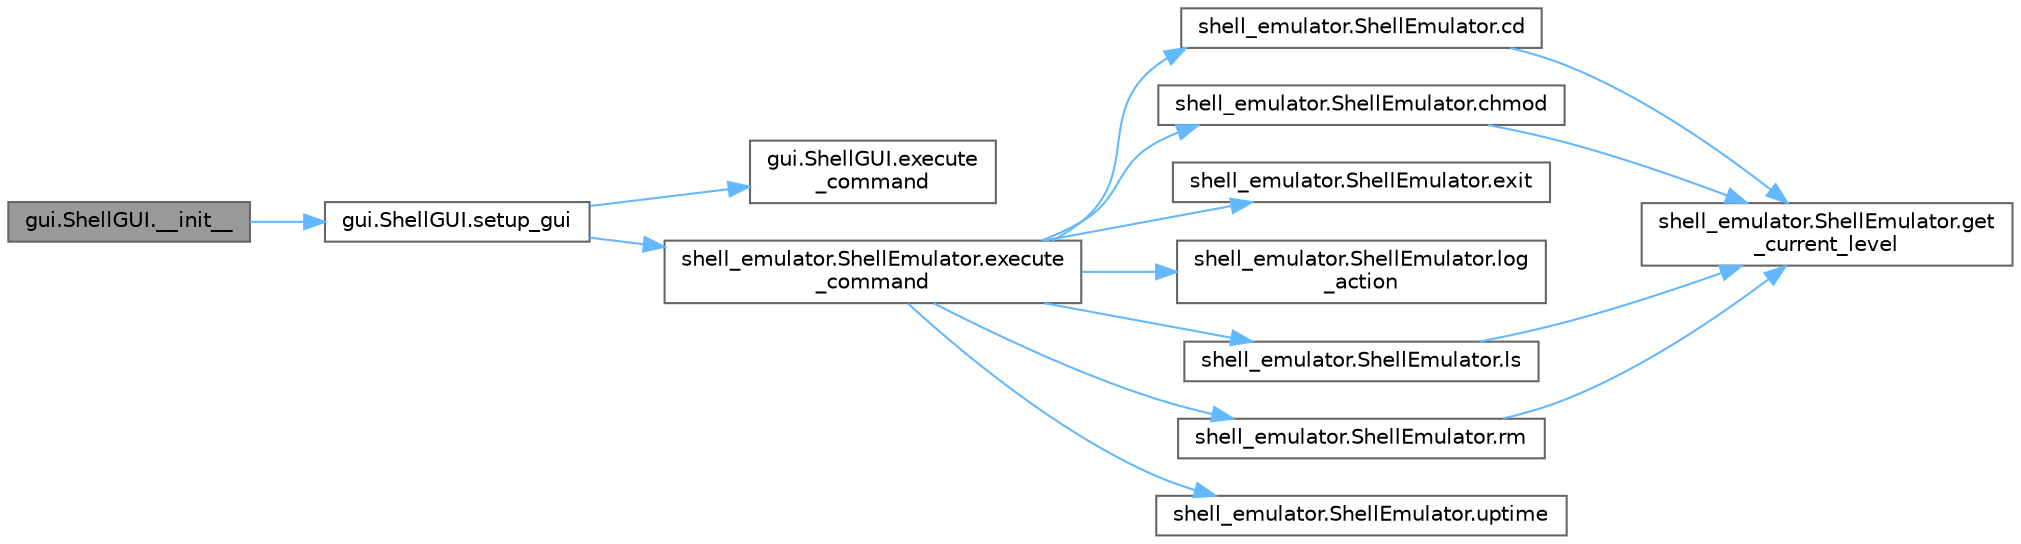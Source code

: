 digraph "gui.ShellGUI.__init__"
{
 // LATEX_PDF_SIZE
  bgcolor="transparent";
  edge [fontname=Helvetica,fontsize=10,labelfontname=Helvetica,labelfontsize=10];
  node [fontname=Helvetica,fontsize=10,shape=box,height=0.2,width=0.4];
  rankdir="LR";
  Node1 [id="Node000001",label="gui.ShellGUI.__init__",height=0.2,width=0.4,color="gray40", fillcolor="grey60", style="filled", fontcolor="black",tooltip=" "];
  Node1 -> Node2 [id="edge1_Node000001_Node000002",color="steelblue1",style="solid",tooltip=" "];
  Node2 [id="Node000002",label="gui.ShellGUI.setup_gui",height=0.2,width=0.4,color="grey40", fillcolor="white", style="filled",URL="$classgui_1_1_shell_g_u_i.html#ac9eb5ca1b38c99863e2d7dc5a8aca7a1",tooltip=" "];
  Node2 -> Node3 [id="edge2_Node000002_Node000003",color="steelblue1",style="solid",tooltip=" "];
  Node3 [id="Node000003",label="gui.ShellGUI.execute\l_command",height=0.2,width=0.4,color="grey40", fillcolor="white", style="filled",URL="$classgui_1_1_shell_g_u_i.html#aa59e45330b81ac5228c3cd8675fe285d",tooltip=" "];
  Node2 -> Node4 [id="edge3_Node000002_Node000004",color="steelblue1",style="solid",tooltip=" "];
  Node4 [id="Node000004",label="shell_emulator.ShellEmulator.execute\l_command",height=0.2,width=0.4,color="grey40", fillcolor="white", style="filled",URL="$classshell__emulator_1_1_shell_emulator.html#a70a22165877cc7374591ac5b43ad396b",tooltip=" "];
  Node4 -> Node5 [id="edge4_Node000004_Node000005",color="steelblue1",style="solid",tooltip=" "];
  Node5 [id="Node000005",label="shell_emulator.ShellEmulator.cd",height=0.2,width=0.4,color="grey40", fillcolor="white", style="filled",URL="$classshell__emulator_1_1_shell_emulator.html#ad197b23f25593714fffd7da933ca4e23",tooltip=" "];
  Node5 -> Node6 [id="edge5_Node000005_Node000006",color="steelblue1",style="solid",tooltip=" "];
  Node6 [id="Node000006",label="shell_emulator.ShellEmulator.get\l_current_level",height=0.2,width=0.4,color="grey40", fillcolor="white", style="filled",URL="$classshell__emulator_1_1_shell_emulator.html#a011c735af80ca4023f91485345ea001a",tooltip=" "];
  Node4 -> Node7 [id="edge6_Node000004_Node000007",color="steelblue1",style="solid",tooltip=" "];
  Node7 [id="Node000007",label="shell_emulator.ShellEmulator.chmod",height=0.2,width=0.4,color="grey40", fillcolor="white", style="filled",URL="$classshell__emulator_1_1_shell_emulator.html#a7d2dccc274916bd0085aedf5aec02d7b",tooltip=" "];
  Node7 -> Node6 [id="edge7_Node000007_Node000006",color="steelblue1",style="solid",tooltip=" "];
  Node4 -> Node8 [id="edge8_Node000004_Node000008",color="steelblue1",style="solid",tooltip=" "];
  Node8 [id="Node000008",label="shell_emulator.ShellEmulator.exit",height=0.2,width=0.4,color="grey40", fillcolor="white", style="filled",URL="$classshell__emulator_1_1_shell_emulator.html#a2c60272a6098039defcef040b5b7e79f",tooltip=" "];
  Node4 -> Node9 [id="edge9_Node000004_Node000009",color="steelblue1",style="solid",tooltip=" "];
  Node9 [id="Node000009",label="shell_emulator.ShellEmulator.log\l_action",height=0.2,width=0.4,color="grey40", fillcolor="white", style="filled",URL="$classshell__emulator_1_1_shell_emulator.html#a0edb4884ac68d58248d3306271048ce0",tooltip=" "];
  Node4 -> Node10 [id="edge10_Node000004_Node000010",color="steelblue1",style="solid",tooltip=" "];
  Node10 [id="Node000010",label="shell_emulator.ShellEmulator.ls",height=0.2,width=0.4,color="grey40", fillcolor="white", style="filled",URL="$classshell__emulator_1_1_shell_emulator.html#a41cb94a5aae8b29f579c60123d425601",tooltip=" "];
  Node10 -> Node6 [id="edge11_Node000010_Node000006",color="steelblue1",style="solid",tooltip=" "];
  Node4 -> Node11 [id="edge12_Node000004_Node000011",color="steelblue1",style="solid",tooltip=" "];
  Node11 [id="Node000011",label="shell_emulator.ShellEmulator.rm",height=0.2,width=0.4,color="grey40", fillcolor="white", style="filled",URL="$classshell__emulator_1_1_shell_emulator.html#a48f84d43b771106260cd4bc7a0fabc12",tooltip=" "];
  Node11 -> Node6 [id="edge13_Node000011_Node000006",color="steelblue1",style="solid",tooltip=" "];
  Node4 -> Node12 [id="edge14_Node000004_Node000012",color="steelblue1",style="solid",tooltip=" "];
  Node12 [id="Node000012",label="shell_emulator.ShellEmulator.uptime",height=0.2,width=0.4,color="grey40", fillcolor="white", style="filled",URL="$classshell__emulator_1_1_shell_emulator.html#a95c760e36a4c6d59fd24b055aa3628e7",tooltip=" "];
}
